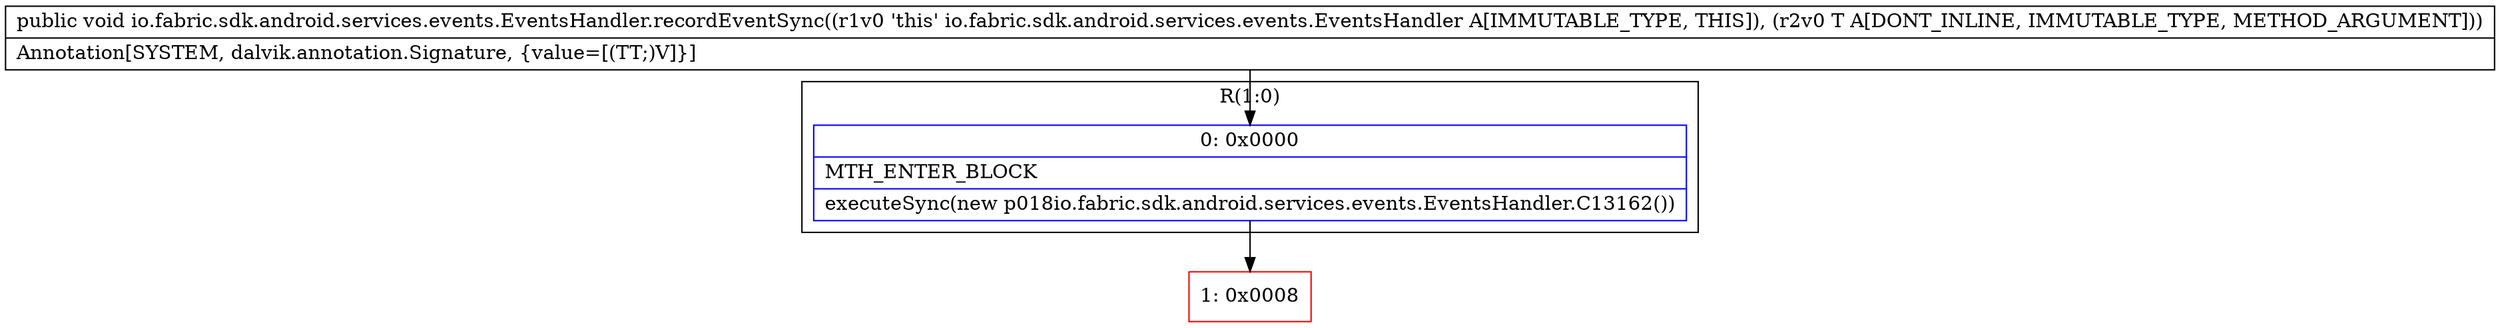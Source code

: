 digraph "CFG forio.fabric.sdk.android.services.events.EventsHandler.recordEventSync(Ljava\/lang\/Object;)V" {
subgraph cluster_Region_301899475 {
label = "R(1:0)";
node [shape=record,color=blue];
Node_0 [shape=record,label="{0\:\ 0x0000|MTH_ENTER_BLOCK\l|executeSync(new p018io.fabric.sdk.android.services.events.EventsHandler.C13162())\l}"];
}
Node_1 [shape=record,color=red,label="{1\:\ 0x0008}"];
MethodNode[shape=record,label="{public void io.fabric.sdk.android.services.events.EventsHandler.recordEventSync((r1v0 'this' io.fabric.sdk.android.services.events.EventsHandler A[IMMUTABLE_TYPE, THIS]), (r2v0 T A[DONT_INLINE, IMMUTABLE_TYPE, METHOD_ARGUMENT]))  | Annotation[SYSTEM, dalvik.annotation.Signature, \{value=[(TT;)V]\}]\l}"];
MethodNode -> Node_0;
Node_0 -> Node_1;
}

